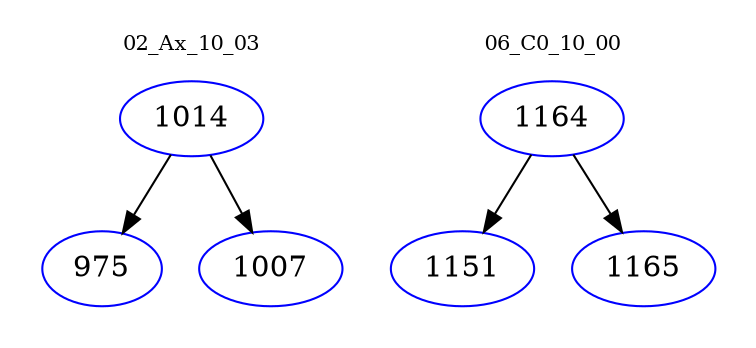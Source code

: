 digraph{
subgraph cluster_0 {
color = white
label = "02_Ax_10_03";
fontsize=10;
T0_1014 [label="1014", color="blue"]
T0_1014 -> T0_975 [color="black"]
T0_975 [label="975", color="blue"]
T0_1014 -> T0_1007 [color="black"]
T0_1007 [label="1007", color="blue"]
}
subgraph cluster_1 {
color = white
label = "06_C0_10_00";
fontsize=10;
T1_1164 [label="1164", color="blue"]
T1_1164 -> T1_1151 [color="black"]
T1_1151 [label="1151", color="blue"]
T1_1164 -> T1_1165 [color="black"]
T1_1165 [label="1165", color="blue"]
}
}
